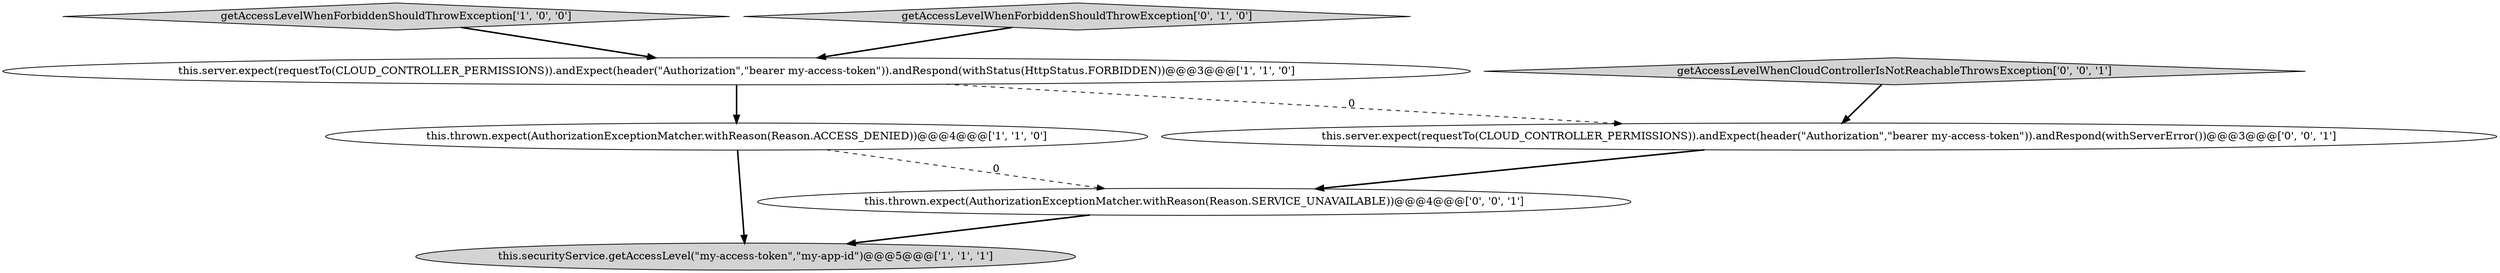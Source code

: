 digraph {
2 [style = filled, label = "getAccessLevelWhenForbiddenShouldThrowException['1', '0', '0']", fillcolor = lightgray, shape = diamond image = "AAA0AAABBB1BBB"];
4 [style = filled, label = "getAccessLevelWhenForbiddenShouldThrowException['0', '1', '0']", fillcolor = lightgray, shape = diamond image = "AAA0AAABBB2BBB"];
5 [style = filled, label = "this.thrown.expect(AuthorizationExceptionMatcher.withReason(Reason.SERVICE_UNAVAILABLE))@@@4@@@['0', '0', '1']", fillcolor = white, shape = ellipse image = "AAA0AAABBB3BBB"];
7 [style = filled, label = "getAccessLevelWhenCloudControllerIsNotReachableThrowsException['0', '0', '1']", fillcolor = lightgray, shape = diamond image = "AAA0AAABBB3BBB"];
0 [style = filled, label = "this.server.expect(requestTo(CLOUD_CONTROLLER_PERMISSIONS)).andExpect(header(\"Authorization\",\"bearer my-access-token\")).andRespond(withStatus(HttpStatus.FORBIDDEN))@@@3@@@['1', '1', '0']", fillcolor = white, shape = ellipse image = "AAA0AAABBB1BBB"];
3 [style = filled, label = "this.thrown.expect(AuthorizationExceptionMatcher.withReason(Reason.ACCESS_DENIED))@@@4@@@['1', '1', '0']", fillcolor = white, shape = ellipse image = "AAA0AAABBB1BBB"];
1 [style = filled, label = "this.securityService.getAccessLevel(\"my-access-token\",\"my-app-id\")@@@5@@@['1', '1', '1']", fillcolor = lightgray, shape = ellipse image = "AAA0AAABBB1BBB"];
6 [style = filled, label = "this.server.expect(requestTo(CLOUD_CONTROLLER_PERMISSIONS)).andExpect(header(\"Authorization\",\"bearer my-access-token\")).andRespond(withServerError())@@@3@@@['0', '0', '1']", fillcolor = white, shape = ellipse image = "AAA0AAABBB3BBB"];
0->3 [style = bold, label=""];
3->5 [style = dashed, label="0"];
5->1 [style = bold, label=""];
6->5 [style = bold, label=""];
2->0 [style = bold, label=""];
3->1 [style = bold, label=""];
7->6 [style = bold, label=""];
4->0 [style = bold, label=""];
0->6 [style = dashed, label="0"];
}
